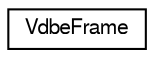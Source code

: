 digraph "Graphical Class Hierarchy"
{
  edge [fontname="FreeSans",fontsize="10",labelfontname="FreeSans",labelfontsize="10"];
  node [fontname="FreeSans",fontsize="10",shape=record];
  rankdir="LR";
  Node0 [label="VdbeFrame",height=0.2,width=0.4,color="black", fillcolor="white", style="filled",URL="$structVdbeFrame.html"];
}
